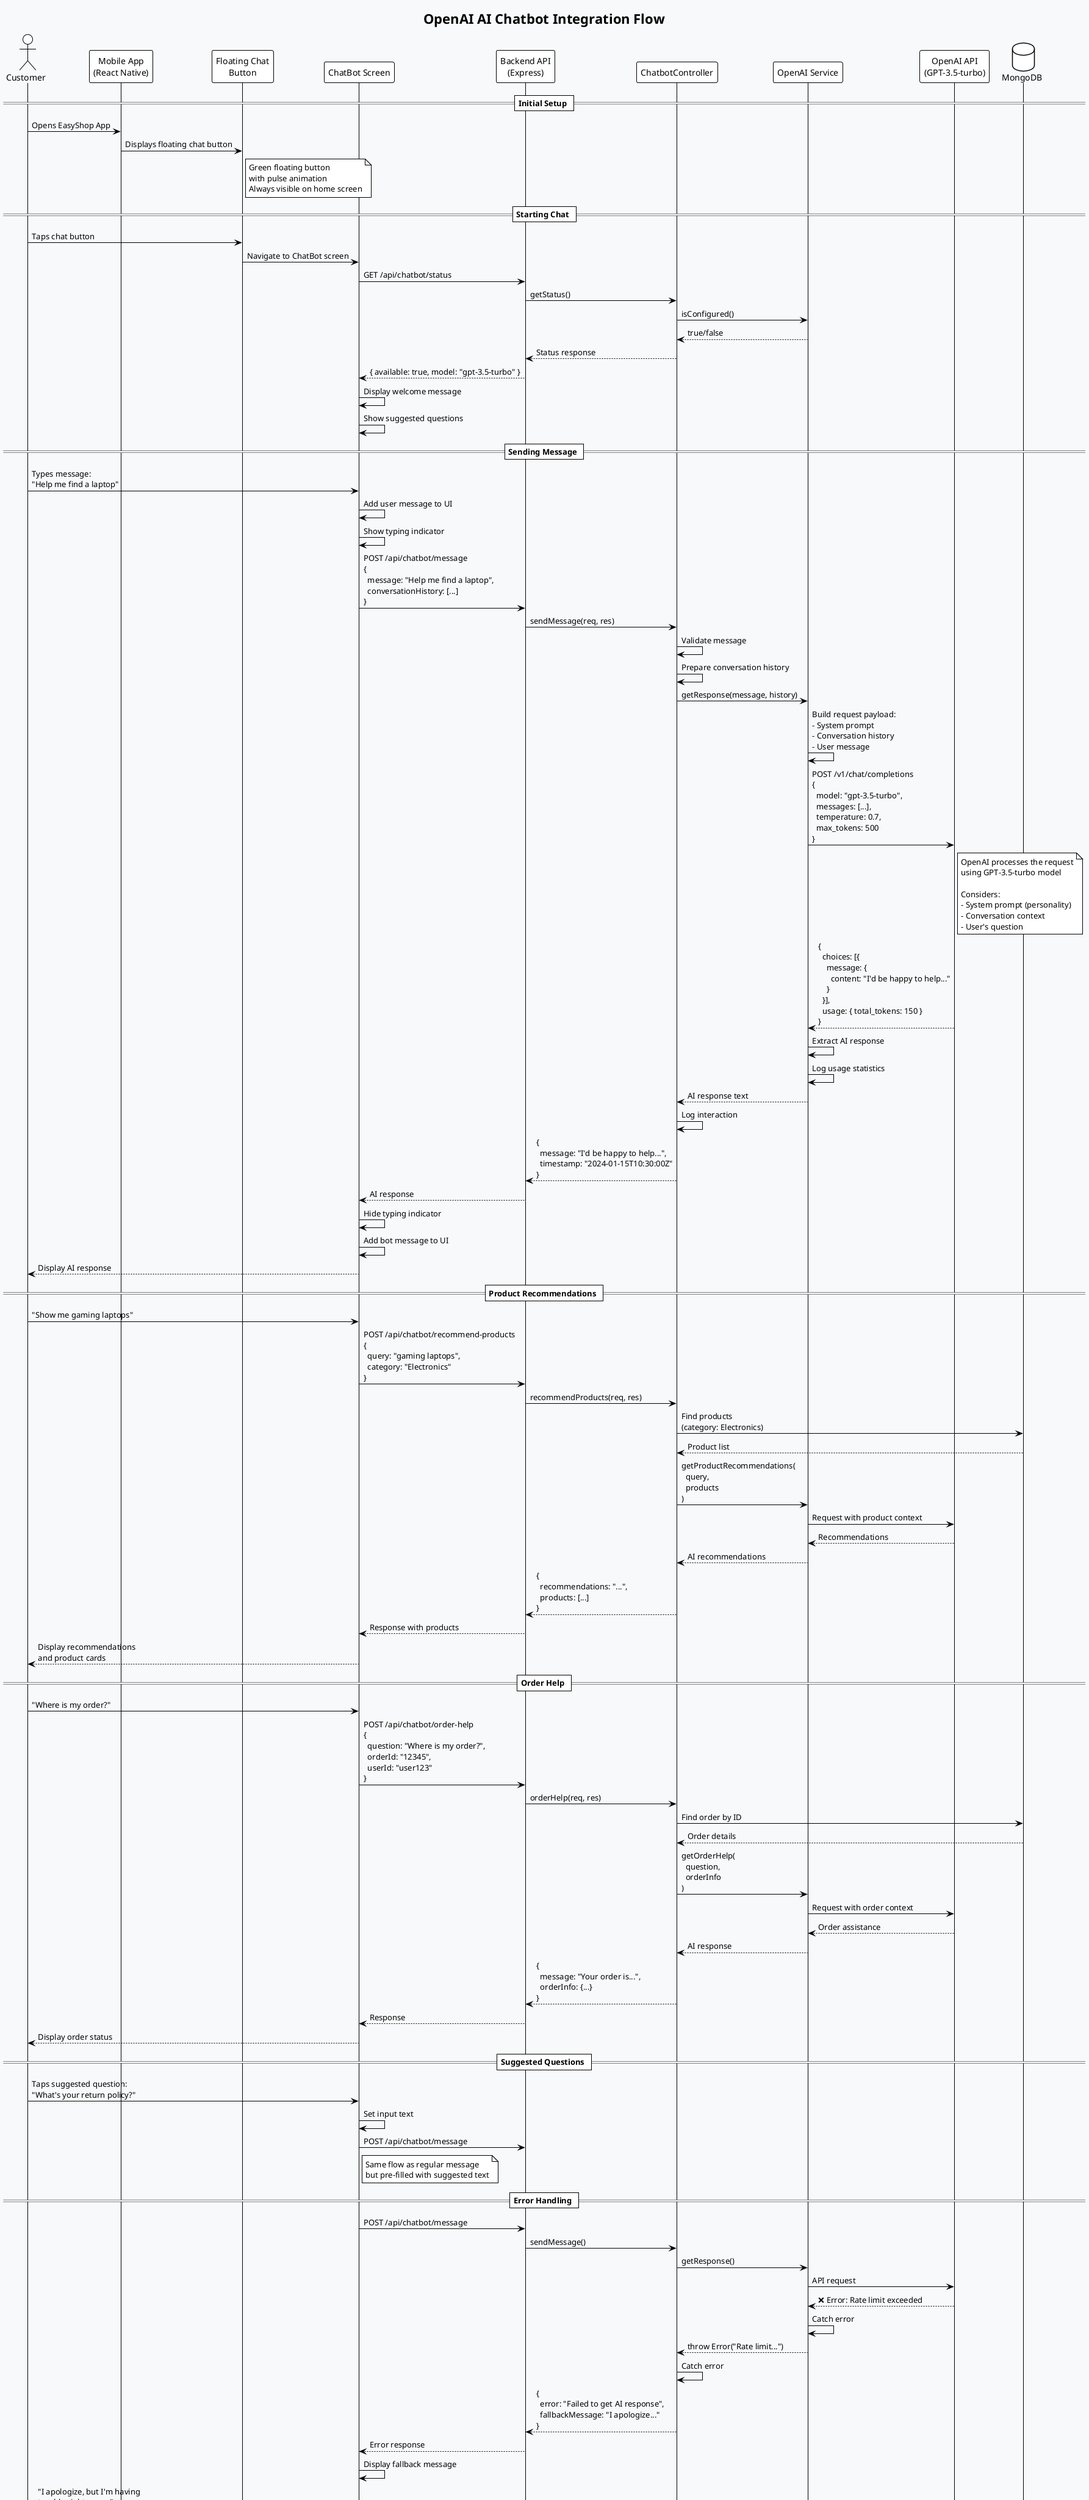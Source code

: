 @startuml OpenAI Chatbot Flow
!theme plain
skinparam backgroundColor #f8f9fa

title OpenAI AI Chatbot Integration Flow

actor Customer
participant "Mobile App\n(React Native)" as App
participant "Floating Chat\nButton" as Button
participant "ChatBot Screen" as ChatScreen
participant "Backend API\n(Express)" as Backend
participant "ChatbotController" as Controller
participant "OpenAI Service" as OpenAI
participant "OpenAI API\n(GPT-3.5-turbo)" as GPTApi
database "MongoDB" as DB

== Initial Setup ==
Customer -> App: Opens EasyShop App
App -> Button: Displays floating chat button
note right of Button
  Green floating button
  with pulse animation
  Always visible on home screen
end note

== Starting Chat ==
Customer -> Button: Taps chat button
Button -> ChatScreen: Navigate to ChatBot screen
ChatScreen -> Backend: GET /api/chatbot/status
Backend -> Controller: getStatus()
Controller -> OpenAI: isConfigured()
OpenAI --> Controller: true/false
Controller --> Backend: Status response
Backend --> ChatScreen: { available: true, model: "gpt-3.5-turbo" }
ChatScreen -> ChatScreen: Display welcome message
ChatScreen -> ChatScreen: Show suggested questions

== Sending Message ==
Customer -> ChatScreen: Types message:\n"Help me find a laptop"
ChatScreen -> ChatScreen: Add user message to UI
ChatScreen -> ChatScreen: Show typing indicator
ChatScreen -> Backend: POST /api/chatbot/message\n{\n  message: "Help me find a laptop",\n  conversationHistory: [...]\n}

Backend -> Controller: sendMessage(req, res)
Controller -> Controller: Validate message
Controller -> Controller: Prepare conversation history

Controller -> OpenAI: getResponse(message, history)
OpenAI -> OpenAI: Build request payload:\n- System prompt\n- Conversation history\n- User message
OpenAI -> GPTApi: POST /v1/chat/completions\n{\n  model: "gpt-3.5-turbo",\n  messages: [...],\n  temperature: 0.7,\n  max_tokens: 500\n}

note right of GPTApi
  OpenAI processes the request
  using GPT-3.5-turbo model
  
  Considers:
  - System prompt (personality)
  - Conversation context
  - User's question
end note

GPTApi --> OpenAI: {\n  choices: [{\n    message: {\n      content: "I'd be happy to help..."\n    }\n  }],\n  usage: { total_tokens: 150 }\n}

OpenAI -> OpenAI: Extract AI response
OpenAI -> OpenAI: Log usage statistics
OpenAI --> Controller: AI response text

Controller -> Controller: Log interaction
Controller --> Backend: {\n  message: "I'd be happy to help...",\n  timestamp: "2024-01-15T10:30:00Z"\n}

Backend --> ChatScreen: AI response
ChatScreen -> ChatScreen: Hide typing indicator
ChatScreen -> ChatScreen: Add bot message to UI
ChatScreen --> Customer: Display AI response

== Product Recommendations ==
Customer -> ChatScreen: "Show me gaming laptops"
ChatScreen -> Backend: POST /api/chatbot/recommend-products\n{\n  query: "gaming laptops",\n  category: "Electronics"\n}

Backend -> Controller: recommendProducts(req, res)
Controller -> DB: Find products\n(category: Electronics)
DB --> Controller: Product list

Controller -> OpenAI: getProductRecommendations(\n  query,\n  products\n)
OpenAI -> GPTApi: Request with product context
GPTApi --> OpenAI: Recommendations
OpenAI --> Controller: AI recommendations

Controller --> Backend: {\n  recommendations: "...",\n  products: [...]\n}
Backend --> ChatScreen: Response with products
ChatScreen --> Customer: Display recommendations\nand product cards

== Order Help ==
Customer -> ChatScreen: "Where is my order?"
ChatScreen -> Backend: POST /api/chatbot/order-help\n{\n  question: "Where is my order?",\n  orderId: "12345",\n  userId: "user123"\n}

Backend -> Controller: orderHelp(req, res)
Controller -> DB: Find order by ID
DB --> Controller: Order details

Controller -> OpenAI: getOrderHelp(\n  question,\n  orderInfo\n)
OpenAI -> GPTApi: Request with order context
GPTApi --> OpenAI: Order assistance
OpenAI --> Controller: AI response

Controller --> Backend: {\n  message: "Your order is...",\n  orderInfo: {...}\n}
Backend --> ChatScreen: Response
ChatScreen --> Customer: Display order status

== Suggested Questions ==
Customer -> ChatScreen: Taps suggested question:\n"What's your return policy?"
ChatScreen -> ChatScreen: Set input text
ChatScreen -> Backend: POST /api/chatbot/message
note right of ChatScreen
  Same flow as regular message
  but pre-filled with suggested text
end note

== Error Handling ==
ChatScreen -> Backend: POST /api/chatbot/message
Backend -> Controller: sendMessage()
Controller -> OpenAI: getResponse()
OpenAI -> GPTApi: API request
GPTApi --> OpenAI: ❌ Error: Rate limit exceeded

OpenAI -> OpenAI: Catch error
OpenAI --> Controller: throw Error("Rate limit...")

Controller -> Controller: Catch error
Controller --> Backend: {\n  error: "Failed to get AI response",\n  fallbackMessage: "I apologize..."\n}

Backend --> ChatScreen: Error response
ChatScreen -> ChatScreen: Display fallback message
ChatScreen --> Customer: "I apologize, but I'm having\ntrouble right now..."

== Conversation Context ==
note over ChatScreen, OpenAI
  The chatbot maintains conversation context
  by sending the last 10 messages with each request.
  
  This allows the AI to:
  - Remember previous questions
  - Provide contextual answers
  - Have natural conversations
  
  Example:
  User: "I need a laptop"
  AI: "What's your budget?"
  User: "$1000" ← AI remembers the laptop context
  AI: "Here are laptops under $1000..."
end note

== Cost Tracking ==
note over OpenAI, GPTApi
  Each API call costs based on tokens used:
  
  GPT-3.5-turbo: ~$0.002 per 1K tokens
  
  Typical conversation:
  - User message: ~50 tokens
  - AI response: ~150 tokens
  - Total: ~200 tokens = $0.0004
  
  100 conversations/day ≈ $1-2/month
end note

@enduml

